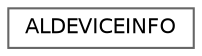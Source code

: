 digraph "Graphical Class Hierarchy"
{
 // LATEX_PDF_SIZE
  bgcolor="transparent";
  edge [fontname=Helvetica,fontsize=10,labelfontname=Helvetica,labelfontsize=10];
  node [fontname=Helvetica,fontsize=10,shape=box,height=0.2,width=0.4];
  rankdir="LR";
  Node0 [id="Node000000",label="ALDEVICEINFO",height=0.2,width=0.4,color="grey40", fillcolor="white", style="filled",URL="$struct_a_l_d_e_v_i_c_e_i_n_f_o.html",tooltip=" "];
}
